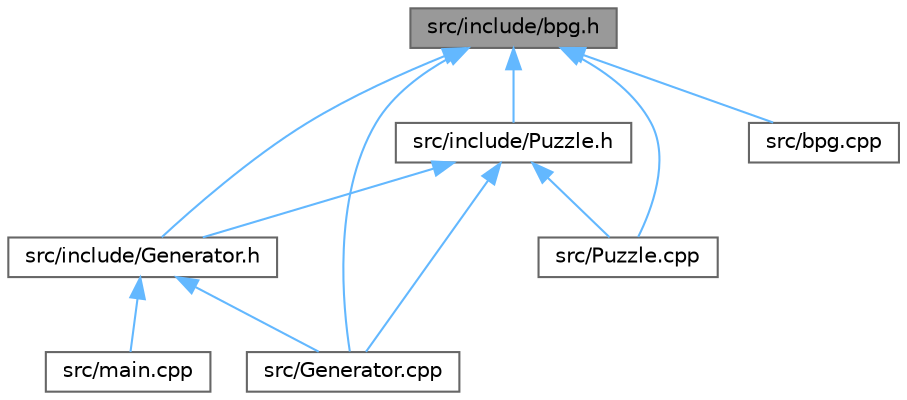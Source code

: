 digraph "src/include/bpg.h"
{
 // LATEX_PDF_SIZE
  bgcolor="transparent";
  edge [fontname=Helvetica,fontsize=10,labelfontname=Helvetica,labelfontsize=10];
  node [fontname=Helvetica,fontsize=10,shape=box,height=0.2,width=0.4];
  Node1 [id="Node000001",label="src/include/bpg.h",height=0.2,width=0.4,color="gray40", fillcolor="grey60", style="filled", fontcolor="black",tooltip=" "];
  Node1 -> Node2 [id="edge1_Node000001_Node000002",dir="back",color="steelblue1",style="solid",tooltip=" "];
  Node2 [id="Node000002",label="src/Generator.cpp",height=0.2,width=0.4,color="grey40", fillcolor="white", style="filled",URL="$_generator_8cpp.html",tooltip=" "];
  Node1 -> Node3 [id="edge2_Node000001_Node000003",dir="back",color="steelblue1",style="solid",tooltip=" "];
  Node3 [id="Node000003",label="src/Puzzle.cpp",height=0.2,width=0.4,color="grey40", fillcolor="white", style="filled",URL="$_puzzle_8cpp.html",tooltip=" "];
  Node1 -> Node4 [id="edge3_Node000001_Node000004",dir="back",color="steelblue1",style="solid",tooltip=" "];
  Node4 [id="Node000004",label="src/bpg.cpp",height=0.2,width=0.4,color="grey40", fillcolor="white", style="filled",URL="$bpg_8cpp.html",tooltip=" "];
  Node1 -> Node5 [id="edge4_Node000001_Node000005",dir="back",color="steelblue1",style="solid",tooltip=" "];
  Node5 [id="Node000005",label="src/include/Generator.h",height=0.2,width=0.4,color="grey40", fillcolor="white", style="filled",URL="$_generator_8h.html",tooltip=" "];
  Node5 -> Node2 [id="edge5_Node000005_Node000002",dir="back",color="steelblue1",style="solid",tooltip=" "];
  Node5 -> Node6 [id="edge6_Node000005_Node000006",dir="back",color="steelblue1",style="solid",tooltip=" "];
  Node6 [id="Node000006",label="src/main.cpp",height=0.2,width=0.4,color="grey40", fillcolor="white", style="filled",URL="$main_8cpp.html",tooltip="Battleship Puzzle Generator."];
  Node1 -> Node7 [id="edge7_Node000001_Node000007",dir="back",color="steelblue1",style="solid",tooltip=" "];
  Node7 [id="Node000007",label="src/include/Puzzle.h",height=0.2,width=0.4,color="grey40", fillcolor="white", style="filled",URL="$_puzzle_8h.html",tooltip=" "];
  Node7 -> Node2 [id="edge8_Node000007_Node000002",dir="back",color="steelblue1",style="solid",tooltip=" "];
  Node7 -> Node3 [id="edge9_Node000007_Node000003",dir="back",color="steelblue1",style="solid",tooltip=" "];
  Node7 -> Node5 [id="edge10_Node000007_Node000005",dir="back",color="steelblue1",style="solid",tooltip=" "];
}
